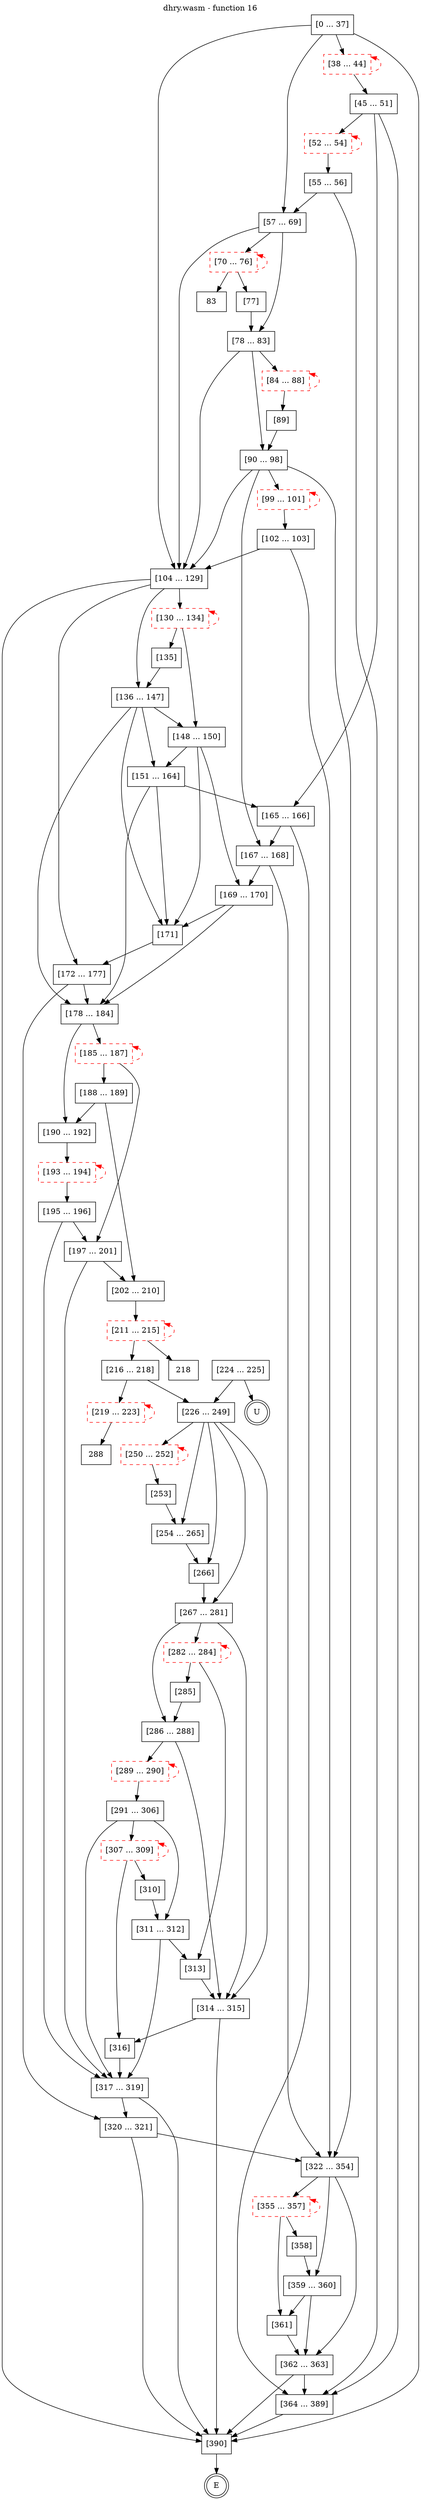 digraph finite_state_machine {
    label = "dhry.wasm - function 16"
    labelloc =  t
    labelfontsize = 16
    labelfontcolor = black
    labelfontname = "Helvetica"
    node [shape = doublecircle]; E U ;
    node [shape = box];
    node [shape=box, color=black, style=solid] 0[label="[0 ... 37]"]
    node [shape=box, color=red, style=dashed] 38[label="[38 ... 44]"]
    node [shape=box, color=black, style=solid] 45[label="[45 ... 51]"]
    node [shape=box, color=red, style=dashed] 52[label="[52 ... 54]"]
    node [shape=box, color=black, style=solid] 55[label="[55 ... 56]"]
    node [shape=box, color=black, style=solid] 57[label="[57 ... 69]"]
    node [shape=box, color=red, style=dashed] 70[label="[70 ... 76]"]
    node [shape=box, color=black, style=solid] 77[label="[77]"]
    node [shape=box, color=black, style=solid] 78[label="[78 ... 83]"]
    node [shape=box, color=red, style=dashed] 84[label="[84 ... 88]"]
    node [shape=box, color=black, style=solid] 89[label="[89]"]
    node [shape=box, color=black, style=solid] 90[label="[90 ... 98]"]
    node [shape=box, color=red, style=dashed] 99[label="[99 ... 101]"]
    node [shape=box, color=black, style=solid] 102[label="[102 ... 103]"]
    node [shape=box, color=black, style=solid] 104[label="[104 ... 129]"]
    node [shape=box, color=red, style=dashed] 130[label="[130 ... 134]"]
    node [shape=box, color=black, style=solid] 135[label="[135]"]
    node [shape=box, color=black, style=solid] 136[label="[136 ... 147]"]
    node [shape=box, color=black, style=solid] 148[label="[148 ... 150]"]
    node [shape=box, color=black, style=solid] 151[label="[151 ... 164]"]
    node [shape=box, color=black, style=solid] 165[label="[165 ... 166]"]
    node [shape=box, color=black, style=solid] 167[label="[167 ... 168]"]
    node [shape=box, color=black, style=solid] 169[label="[169 ... 170]"]
    node [shape=box, color=black, style=solid] 171[label="[171]"]
    node [shape=box, color=black, style=solid] 172[label="[172 ... 177]"]
    node [shape=box, color=black, style=solid] 178[label="[178 ... 184]"]
    node [shape=box, color=red, style=dashed] 185[label="[185 ... 187]"]
    node [shape=box, color=black, style=solid] 188[label="[188 ... 189]"]
    node [shape=box, color=black, style=solid] 190[label="[190 ... 192]"]
    node [shape=box, color=red, style=dashed] 193[label="[193 ... 194]"]
    node [shape=box, color=black, style=solid] 195[label="[195 ... 196]"]
    node [shape=box, color=black, style=solid] 197[label="[197 ... 201]"]
    node [shape=box, color=black, style=solid] 202[label="[202 ... 210]"]
    node [shape=box, color=red, style=dashed] 211[label="[211 ... 215]"]
    node [shape=box, color=black, style=solid] 216[label="[216 ... 218]"]
    node [shape=box, color=red, style=dashed] 219[label="[219 ... 223]"]
    node [shape=box, color=black, style=solid] 224[label="[224 ... 225]"]
    node [shape=box, color=black, style=solid] 226[label="[226 ... 249]"]
    node [shape=box, color=red, style=dashed] 250[label="[250 ... 252]"]
    node [shape=box, color=black, style=solid] 253[label="[253]"]
    node [shape=box, color=black, style=solid] 254[label="[254 ... 265]"]
    node [shape=box, color=black, style=solid] 266[label="[266]"]
    node [shape=box, color=black, style=solid] 267[label="[267 ... 281]"]
    node [shape=box, color=red, style=dashed] 282[label="[282 ... 284]"]
    node [shape=box, color=black, style=solid] 285[label="[285]"]
    node [shape=box, color=black, style=solid] 286[label="[286 ... 288]"]
    node [shape=box, color=red, style=dashed] 289[label="[289 ... 290]"]
    node [shape=box, color=black, style=solid] 291[label="[291 ... 306]"]
    node [shape=box, color=red, style=dashed] 307[label="[307 ... 309]"]
    node [shape=box, color=black, style=solid] 310[label="[310]"]
    node [shape=box, color=black, style=solid] 311[label="[311 ... 312]"]
    node [shape=box, color=black, style=solid] 313[label="[313]"]
    node [shape=box, color=black, style=solid] 314[label="[314 ... 315]"]
    node [shape=box, color=black, style=solid] 316[label="[316]"]
    node [shape=box, color=black, style=solid] 317[label="[317 ... 319]"]
    node [shape=box, color=black, style=solid] 320[label="[320 ... 321]"]
    node [shape=box, color=black, style=solid] 322[label="[322 ... 354]"]
    node [shape=box, color=red, style=dashed] 355[label="[355 ... 357]"]
    node [shape=box, color=black, style=solid] 358[label="[358]"]
    node [shape=box, color=black, style=solid] 359[label="[359 ... 360]"]
    node [shape=box, color=black, style=solid] 361[label="[361]"]
    node [shape=box, color=black, style=solid] 362[label="[362 ... 363]"]
    node [shape=box, color=black, style=solid] 364[label="[364 ... 389]"]
    node [shape=box, color=black, style=solid] 390[label="[390]"]
    node [shape=box, color=black, style=solid] U[label="U"]
    0 -> 38;
    0 -> 57;
    0 -> 104;
    0 -> 390;
    38 -> 45;
    38 -> 38[style="dashed" color="red" dir=back];
    45 -> 52;
    45 -> 165;
    45 -> 364;
    52 -> 55;
    52 -> 52[style="dashed" color="red" dir=back];
    55 -> 57;
    55 -> 364;
    57 -> 70;
    57 -> 78;
    57 -> 104;
    70 -> 77;
    70 -> 83;
    70 -> 70[style="dashed" color="red" dir=back];
    77 -> 78;
    78 -> 84;
    78 -> 90;
    78 -> 104;
    84 -> 89;
    84 -> 84[style="dashed" color="red" dir=back];
    89 -> 90;
    90 -> 99;
    90 -> 104;
    90 -> 167;
    90 -> 322;
    99 -> 102;
    99 -> 99[style="dashed" color="red" dir=back];
    102 -> 104;
    102 -> 322;
    104 -> 130;
    104 -> 136;
    104 -> 172;
    104 -> 390;
    130 -> 135;
    130 -> 148;
    130 -> 130[style="dashed" color="red" dir=back];
    135 -> 136;
    136 -> 148;
    136 -> 151;
    136 -> 171;
    136 -> 178;
    148 -> 151;
    148 -> 169;
    148 -> 171;
    151 -> 165;
    151 -> 171;
    151 -> 178;
    165 -> 167;
    165 -> 364;
    167 -> 169;
    167 -> 322;
    169 -> 171;
    169 -> 178;
    171 -> 172;
    172 -> 178;
    172 -> 320;
    178 -> 185;
    178 -> 190;
    185 -> 188;
    185 -> 197;
    185 -> 185[style="dashed" color="red" dir=back];
    188 -> 190;
    188 -> 202;
    190 -> 193;
    193 -> 195;
    193 -> 193[style="dashed" color="red" dir=back];
    195 -> 197;
    195 -> 317;
    197 -> 202;
    197 -> 317;
    202 -> 211;
    211 -> 216;
    211 -> 218;
    211 -> 211[style="dashed" color="red" dir=back];
    216 -> 219;
    216 -> 226;
    219 -> 288;
    219 -> 219[style="dashed" color="red" dir=back];
    224 -> 226;
    224 -> U;
    226 -> 250;
    226 -> 254;
    226 -> 266;
    226 -> 267;
    226 -> 314;
    250 -> 253;
    250 -> 250[style="dashed" color="red" dir=back];
    253 -> 254;
    254 -> 266;
    266 -> 267;
    267 -> 282;
    267 -> 286;
    267 -> 314;
    282 -> 285;
    282 -> 313;
    282 -> 282[style="dashed" color="red" dir=back];
    285 -> 286;
    286 -> 289;
    286 -> 314;
    289 -> 291;
    289 -> 289[style="dashed" color="red" dir=back];
    291 -> 307;
    291 -> 311;
    291 -> 317;
    307 -> 310;
    307 -> 316;
    307 -> 307[style="dashed" color="red" dir=back];
    310 -> 311;
    311 -> 313;
    311 -> 317;
    313 -> 314;
    314 -> 316;
    314 -> 390;
    316 -> 317;
    317 -> 320;
    317 -> 390;
    320 -> 322;
    320 -> 390;
    322 -> 355;
    322 -> 359;
    322 -> 362;
    355 -> 358;
    355 -> 361;
    355 -> 355[style="dashed" color="red" dir=back];
    358 -> 359;
    359 -> 361;
    359 -> 362;
    361 -> 362;
    362 -> 364;
    362 -> 390;
    364 -> 390;
    390 -> E;
}
